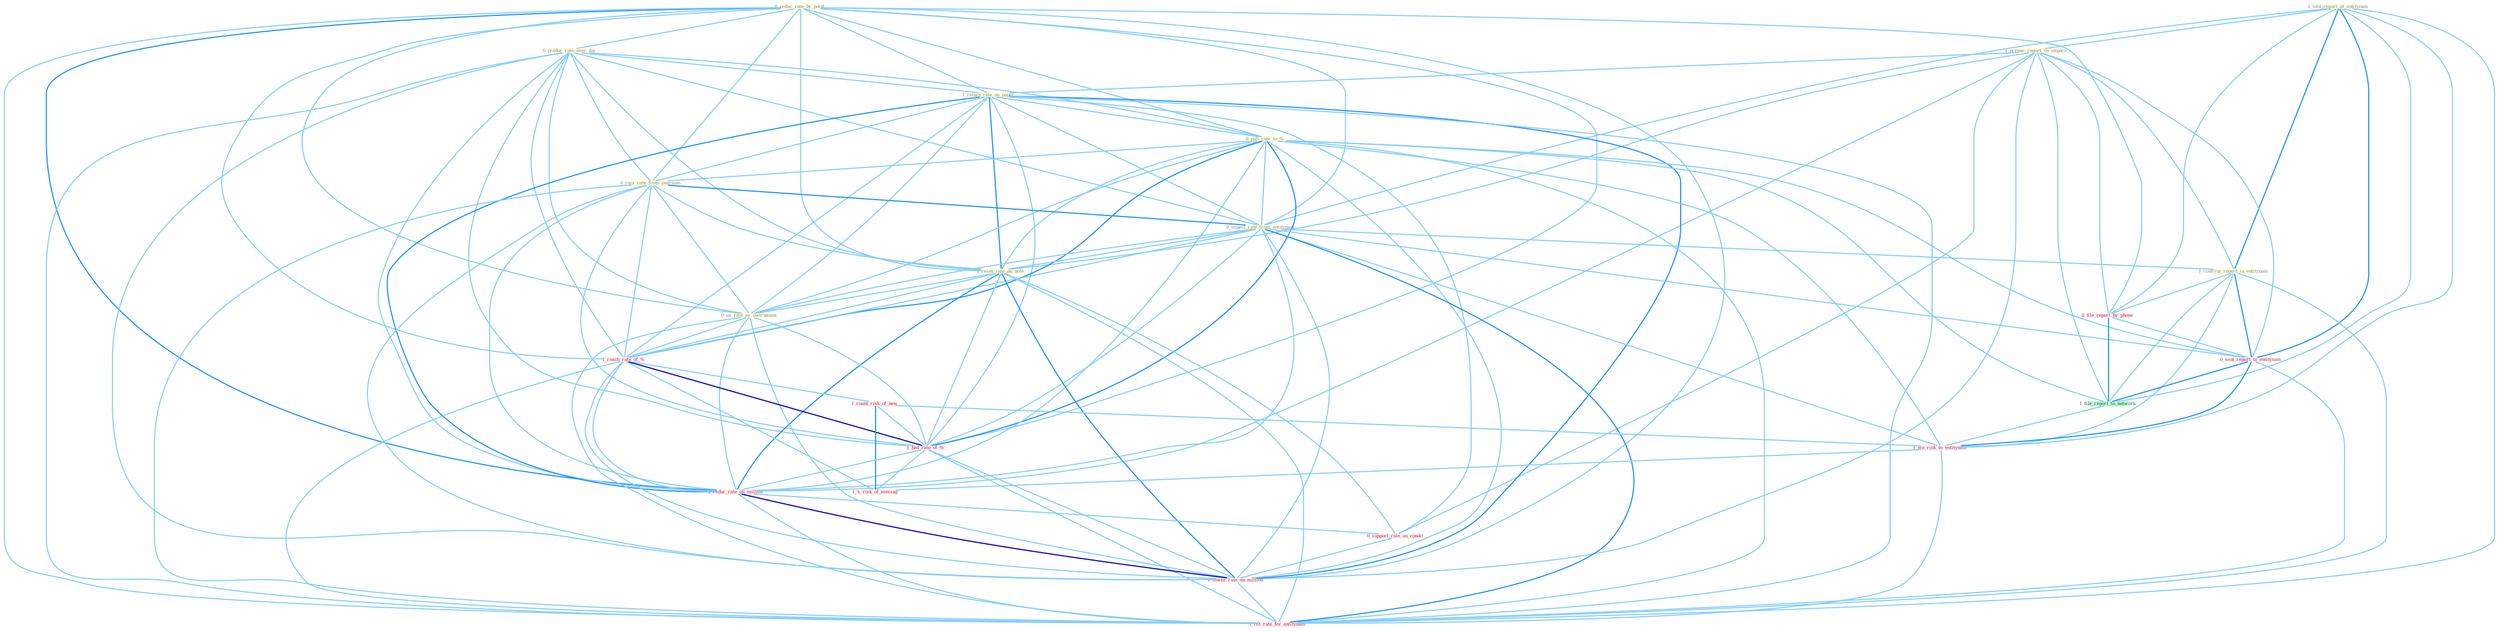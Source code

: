 Graph G{ 
    node
    [shape=polygon,style=filled,width=.5,height=.06,color="#BDFCC9",fixedsize=true,fontsize=4,
    fontcolor="#2f4f4f"];
    {node
    [color="#ffffe0", fontcolor="#8b7d6b"] "1_told_report_at_entitynam " "1_prepar_report_on_impact " "0_reduc_rate_by_point " "0_produc_rate_over_dai " "1_retain_rate_on_paper " "0_pull_rate_to_% " "0_rais_rate_from_yearnum " "0_expect_rate_from_entitynam " "1_reset_rate_on_note " "1_confirm_report_in_entitynam " "0_us_rate_as_instrument "}
{node [color="#fff0f5", fontcolor="#b22222"] "1_reach_rate_of_% " "0_file_report_by_phone " "1_count_risk_of_new " "1_had_rate_of_% " "0_sent_report_to_entitynam " "1_reduc_rate_on_million " "1_wa_risk_to_entitynam " "0_support_role_on_condit " "1_'s_risk_of_messag " "1_lower_rate_on_million " "1_lift_rate_for_entitynam "}
edge [color="#B0E2FF"];

	"1_told_report_at_entitynam " -- "1_prepar_report_on_impact " [w="1", color="#87cefa" ];
	"1_told_report_at_entitynam " -- "0_expect_rate_from_entitynam " [w="1", color="#87cefa" ];
	"1_told_report_at_entitynam " -- "1_confirm_report_in_entitynam " [w="2", color="#1e90ff" , len=0.8];
	"1_told_report_at_entitynam " -- "0_file_report_by_phone " [w="1", color="#87cefa" ];
	"1_told_report_at_entitynam " -- "0_sent_report_to_entitynam " [w="2", color="#1e90ff" , len=0.8];
	"1_told_report_at_entitynam " -- "1_file_report_to_network " [w="1", color="#87cefa" ];
	"1_told_report_at_entitynam " -- "1_wa_risk_to_entitynam " [w="1", color="#87cefa" ];
	"1_told_report_at_entitynam " -- "1_lift_rate_for_entitynam " [w="1", color="#87cefa" ];
	"1_prepar_report_on_impact " -- "1_retain_rate_on_paper " [w="1", color="#87cefa" ];
	"1_prepar_report_on_impact " -- "1_reset_rate_on_note " [w="1", color="#87cefa" ];
	"1_prepar_report_on_impact " -- "1_confirm_report_in_entitynam " [w="1", color="#87cefa" ];
	"1_prepar_report_on_impact " -- "0_file_report_by_phone " [w="1", color="#87cefa" ];
	"1_prepar_report_on_impact " -- "0_sent_report_to_entitynam " [w="1", color="#87cefa" ];
	"1_prepar_report_on_impact " -- "1_file_report_to_network " [w="1", color="#87cefa" ];
	"1_prepar_report_on_impact " -- "1_reduc_rate_on_million " [w="1", color="#87cefa" ];
	"1_prepar_report_on_impact " -- "0_support_role_on_condit " [w="1", color="#87cefa" ];
	"1_prepar_report_on_impact " -- "1_lower_rate_on_million " [w="1", color="#87cefa" ];
	"0_reduc_rate_by_point " -- "0_produc_rate_over_dai " [w="1", color="#87cefa" ];
	"0_reduc_rate_by_point " -- "1_retain_rate_on_paper " [w="1", color="#87cefa" ];
	"0_reduc_rate_by_point " -- "0_pull_rate_to_% " [w="1", color="#87cefa" ];
	"0_reduc_rate_by_point " -- "0_rais_rate_from_yearnum " [w="1", color="#87cefa" ];
	"0_reduc_rate_by_point " -- "0_expect_rate_from_entitynam " [w="1", color="#87cefa" ];
	"0_reduc_rate_by_point " -- "1_reset_rate_on_note " [w="1", color="#87cefa" ];
	"0_reduc_rate_by_point " -- "0_us_rate_as_instrument " [w="1", color="#87cefa" ];
	"0_reduc_rate_by_point " -- "1_reach_rate_of_% " [w="1", color="#87cefa" ];
	"0_reduc_rate_by_point " -- "0_file_report_by_phone " [w="1", color="#87cefa" ];
	"0_reduc_rate_by_point " -- "1_had_rate_of_% " [w="1", color="#87cefa" ];
	"0_reduc_rate_by_point " -- "1_reduc_rate_on_million " [w="2", color="#1e90ff" , len=0.8];
	"0_reduc_rate_by_point " -- "1_lower_rate_on_million " [w="1", color="#87cefa" ];
	"0_reduc_rate_by_point " -- "1_lift_rate_for_entitynam " [w="1", color="#87cefa" ];
	"0_produc_rate_over_dai " -- "1_retain_rate_on_paper " [w="1", color="#87cefa" ];
	"0_produc_rate_over_dai " -- "0_pull_rate_to_% " [w="1", color="#87cefa" ];
	"0_produc_rate_over_dai " -- "0_rais_rate_from_yearnum " [w="1", color="#87cefa" ];
	"0_produc_rate_over_dai " -- "0_expect_rate_from_entitynam " [w="1", color="#87cefa" ];
	"0_produc_rate_over_dai " -- "1_reset_rate_on_note " [w="1", color="#87cefa" ];
	"0_produc_rate_over_dai " -- "0_us_rate_as_instrument " [w="1", color="#87cefa" ];
	"0_produc_rate_over_dai " -- "1_reach_rate_of_% " [w="1", color="#87cefa" ];
	"0_produc_rate_over_dai " -- "1_had_rate_of_% " [w="1", color="#87cefa" ];
	"0_produc_rate_over_dai " -- "1_reduc_rate_on_million " [w="1", color="#87cefa" ];
	"0_produc_rate_over_dai " -- "1_lower_rate_on_million " [w="1", color="#87cefa" ];
	"0_produc_rate_over_dai " -- "1_lift_rate_for_entitynam " [w="1", color="#87cefa" ];
	"1_retain_rate_on_paper " -- "0_pull_rate_to_% " [w="1", color="#87cefa" ];
	"1_retain_rate_on_paper " -- "0_rais_rate_from_yearnum " [w="1", color="#87cefa" ];
	"1_retain_rate_on_paper " -- "0_expect_rate_from_entitynam " [w="1", color="#87cefa" ];
	"1_retain_rate_on_paper " -- "1_reset_rate_on_note " [w="2", color="#1e90ff" , len=0.8];
	"1_retain_rate_on_paper " -- "0_us_rate_as_instrument " [w="1", color="#87cefa" ];
	"1_retain_rate_on_paper " -- "1_reach_rate_of_% " [w="1", color="#87cefa" ];
	"1_retain_rate_on_paper " -- "1_had_rate_of_% " [w="1", color="#87cefa" ];
	"1_retain_rate_on_paper " -- "1_reduc_rate_on_million " [w="2", color="#1e90ff" , len=0.8];
	"1_retain_rate_on_paper " -- "0_support_role_on_condit " [w="1", color="#87cefa" ];
	"1_retain_rate_on_paper " -- "1_lower_rate_on_million " [w="2", color="#1e90ff" , len=0.8];
	"1_retain_rate_on_paper " -- "1_lift_rate_for_entitynam " [w="1", color="#87cefa" ];
	"0_pull_rate_to_% " -- "0_rais_rate_from_yearnum " [w="1", color="#87cefa" ];
	"0_pull_rate_to_% " -- "0_expect_rate_from_entitynam " [w="1", color="#87cefa" ];
	"0_pull_rate_to_% " -- "1_reset_rate_on_note " [w="1", color="#87cefa" ];
	"0_pull_rate_to_% " -- "0_us_rate_as_instrument " [w="1", color="#87cefa" ];
	"0_pull_rate_to_% " -- "1_reach_rate_of_% " [w="2", color="#1e90ff" , len=0.8];
	"0_pull_rate_to_% " -- "1_had_rate_of_% " [w="2", color="#1e90ff" , len=0.8];
	"0_pull_rate_to_% " -- "0_sent_report_to_entitynam " [w="1", color="#87cefa" ];
	"0_pull_rate_to_% " -- "1_file_report_to_network " [w="1", color="#87cefa" ];
	"0_pull_rate_to_% " -- "1_reduc_rate_on_million " [w="1", color="#87cefa" ];
	"0_pull_rate_to_% " -- "1_wa_risk_to_entitynam " [w="1", color="#87cefa" ];
	"0_pull_rate_to_% " -- "1_lower_rate_on_million " [w="1", color="#87cefa" ];
	"0_pull_rate_to_% " -- "1_lift_rate_for_entitynam " [w="1", color="#87cefa" ];
	"0_rais_rate_from_yearnum " -- "0_expect_rate_from_entitynam " [w="2", color="#1e90ff" , len=0.8];
	"0_rais_rate_from_yearnum " -- "1_reset_rate_on_note " [w="1", color="#87cefa" ];
	"0_rais_rate_from_yearnum " -- "0_us_rate_as_instrument " [w="1", color="#87cefa" ];
	"0_rais_rate_from_yearnum " -- "1_reach_rate_of_% " [w="1", color="#87cefa" ];
	"0_rais_rate_from_yearnum " -- "1_had_rate_of_% " [w="1", color="#87cefa" ];
	"0_rais_rate_from_yearnum " -- "1_reduc_rate_on_million " [w="1", color="#87cefa" ];
	"0_rais_rate_from_yearnum " -- "1_lower_rate_on_million " [w="1", color="#87cefa" ];
	"0_rais_rate_from_yearnum " -- "1_lift_rate_for_entitynam " [w="1", color="#87cefa" ];
	"0_expect_rate_from_entitynam " -- "1_reset_rate_on_note " [w="1", color="#87cefa" ];
	"0_expect_rate_from_entitynam " -- "1_confirm_report_in_entitynam " [w="1", color="#87cefa" ];
	"0_expect_rate_from_entitynam " -- "0_us_rate_as_instrument " [w="1", color="#87cefa" ];
	"0_expect_rate_from_entitynam " -- "1_reach_rate_of_% " [w="1", color="#87cefa" ];
	"0_expect_rate_from_entitynam " -- "1_had_rate_of_% " [w="1", color="#87cefa" ];
	"0_expect_rate_from_entitynam " -- "0_sent_report_to_entitynam " [w="1", color="#87cefa" ];
	"0_expect_rate_from_entitynam " -- "1_reduc_rate_on_million " [w="1", color="#87cefa" ];
	"0_expect_rate_from_entitynam " -- "1_wa_risk_to_entitynam " [w="1", color="#87cefa" ];
	"0_expect_rate_from_entitynam " -- "1_lower_rate_on_million " [w="1", color="#87cefa" ];
	"0_expect_rate_from_entitynam " -- "1_lift_rate_for_entitynam " [w="2", color="#1e90ff" , len=0.8];
	"1_reset_rate_on_note " -- "0_us_rate_as_instrument " [w="1", color="#87cefa" ];
	"1_reset_rate_on_note " -- "1_reach_rate_of_% " [w="1", color="#87cefa" ];
	"1_reset_rate_on_note " -- "1_had_rate_of_% " [w="1", color="#87cefa" ];
	"1_reset_rate_on_note " -- "1_reduc_rate_on_million " [w="2", color="#1e90ff" , len=0.8];
	"1_reset_rate_on_note " -- "0_support_role_on_condit " [w="1", color="#87cefa" ];
	"1_reset_rate_on_note " -- "1_lower_rate_on_million " [w="2", color="#1e90ff" , len=0.8];
	"1_reset_rate_on_note " -- "1_lift_rate_for_entitynam " [w="1", color="#87cefa" ];
	"1_confirm_report_in_entitynam " -- "0_file_report_by_phone " [w="1", color="#87cefa" ];
	"1_confirm_report_in_entitynam " -- "0_sent_report_to_entitynam " [w="2", color="#1e90ff" , len=0.8];
	"1_confirm_report_in_entitynam " -- "1_file_report_to_network " [w="1", color="#87cefa" ];
	"1_confirm_report_in_entitynam " -- "1_wa_risk_to_entitynam " [w="1", color="#87cefa" ];
	"1_confirm_report_in_entitynam " -- "1_lift_rate_for_entitynam " [w="1", color="#87cefa" ];
	"0_us_rate_as_instrument " -- "1_reach_rate_of_% " [w="1", color="#87cefa" ];
	"0_us_rate_as_instrument " -- "1_had_rate_of_% " [w="1", color="#87cefa" ];
	"0_us_rate_as_instrument " -- "1_reduc_rate_on_million " [w="1", color="#87cefa" ];
	"0_us_rate_as_instrument " -- "1_lower_rate_on_million " [w="1", color="#87cefa" ];
	"0_us_rate_as_instrument " -- "1_lift_rate_for_entitynam " [w="1", color="#87cefa" ];
	"1_reach_rate_of_% " -- "1_count_risk_of_new " [w="1", color="#87cefa" ];
	"1_reach_rate_of_% " -- "1_had_rate_of_% " [w="3", color="#0000cd" , len=0.6];
	"1_reach_rate_of_% " -- "1_reduc_rate_on_million " [w="1", color="#87cefa" ];
	"1_reach_rate_of_% " -- "1_'s_risk_of_messag " [w="1", color="#87cefa" ];
	"1_reach_rate_of_% " -- "1_lower_rate_on_million " [w="1", color="#87cefa" ];
	"1_reach_rate_of_% " -- "1_lift_rate_for_entitynam " [w="1", color="#87cefa" ];
	"0_file_report_by_phone " -- "0_sent_report_to_entitynam " [w="1", color="#87cefa" ];
	"0_file_report_by_phone " -- "1_file_report_to_network " [w="2", color="#1e90ff" , len=0.8];
	"1_count_risk_of_new " -- "1_had_rate_of_% " [w="1", color="#87cefa" ];
	"1_count_risk_of_new " -- "1_wa_risk_to_entitynam " [w="1", color="#87cefa" ];
	"1_count_risk_of_new " -- "1_'s_risk_of_messag " [w="2", color="#1e90ff" , len=0.8];
	"1_had_rate_of_% " -- "1_reduc_rate_on_million " [w="1", color="#87cefa" ];
	"1_had_rate_of_% " -- "1_'s_risk_of_messag " [w="1", color="#87cefa" ];
	"1_had_rate_of_% " -- "1_lower_rate_on_million " [w="1", color="#87cefa" ];
	"1_had_rate_of_% " -- "1_lift_rate_for_entitynam " [w="1", color="#87cefa" ];
	"0_sent_report_to_entitynam " -- "1_file_report_to_network " [w="2", color="#1e90ff" , len=0.8];
	"0_sent_report_to_entitynam " -- "1_wa_risk_to_entitynam " [w="2", color="#1e90ff" , len=0.8];
	"0_sent_report_to_entitynam " -- "1_lift_rate_for_entitynam " [w="1", color="#87cefa" ];
	"1_file_report_to_network " -- "1_wa_risk_to_entitynam " [w="1", color="#87cefa" ];
	"1_reduc_rate_on_million " -- "0_support_role_on_condit " [w="1", color="#87cefa" ];
	"1_reduc_rate_on_million " -- "1_lower_rate_on_million " [w="3", color="#0000cd" , len=0.6];
	"1_reduc_rate_on_million " -- "1_lift_rate_for_entitynam " [w="1", color="#87cefa" ];
	"1_wa_risk_to_entitynam " -- "1_'s_risk_of_messag " [w="1", color="#87cefa" ];
	"1_wa_risk_to_entitynam " -- "1_lift_rate_for_entitynam " [w="1", color="#87cefa" ];
	"0_support_role_on_condit " -- "1_lower_rate_on_million " [w="1", color="#87cefa" ];
	"1_lower_rate_on_million " -- "1_lift_rate_for_entitynam " [w="1", color="#87cefa" ];
}